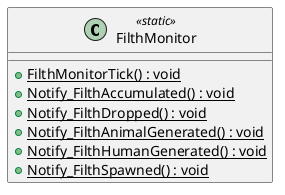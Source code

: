 @startuml
class FilthMonitor <<static>> {
    + {static} FilthMonitorTick() : void
    + {static} Notify_FilthAccumulated() : void
    + {static} Notify_FilthDropped() : void
    + {static} Notify_FilthAnimalGenerated() : void
    + {static} Notify_FilthHumanGenerated() : void
    + {static} Notify_FilthSpawned() : void
}
@enduml
